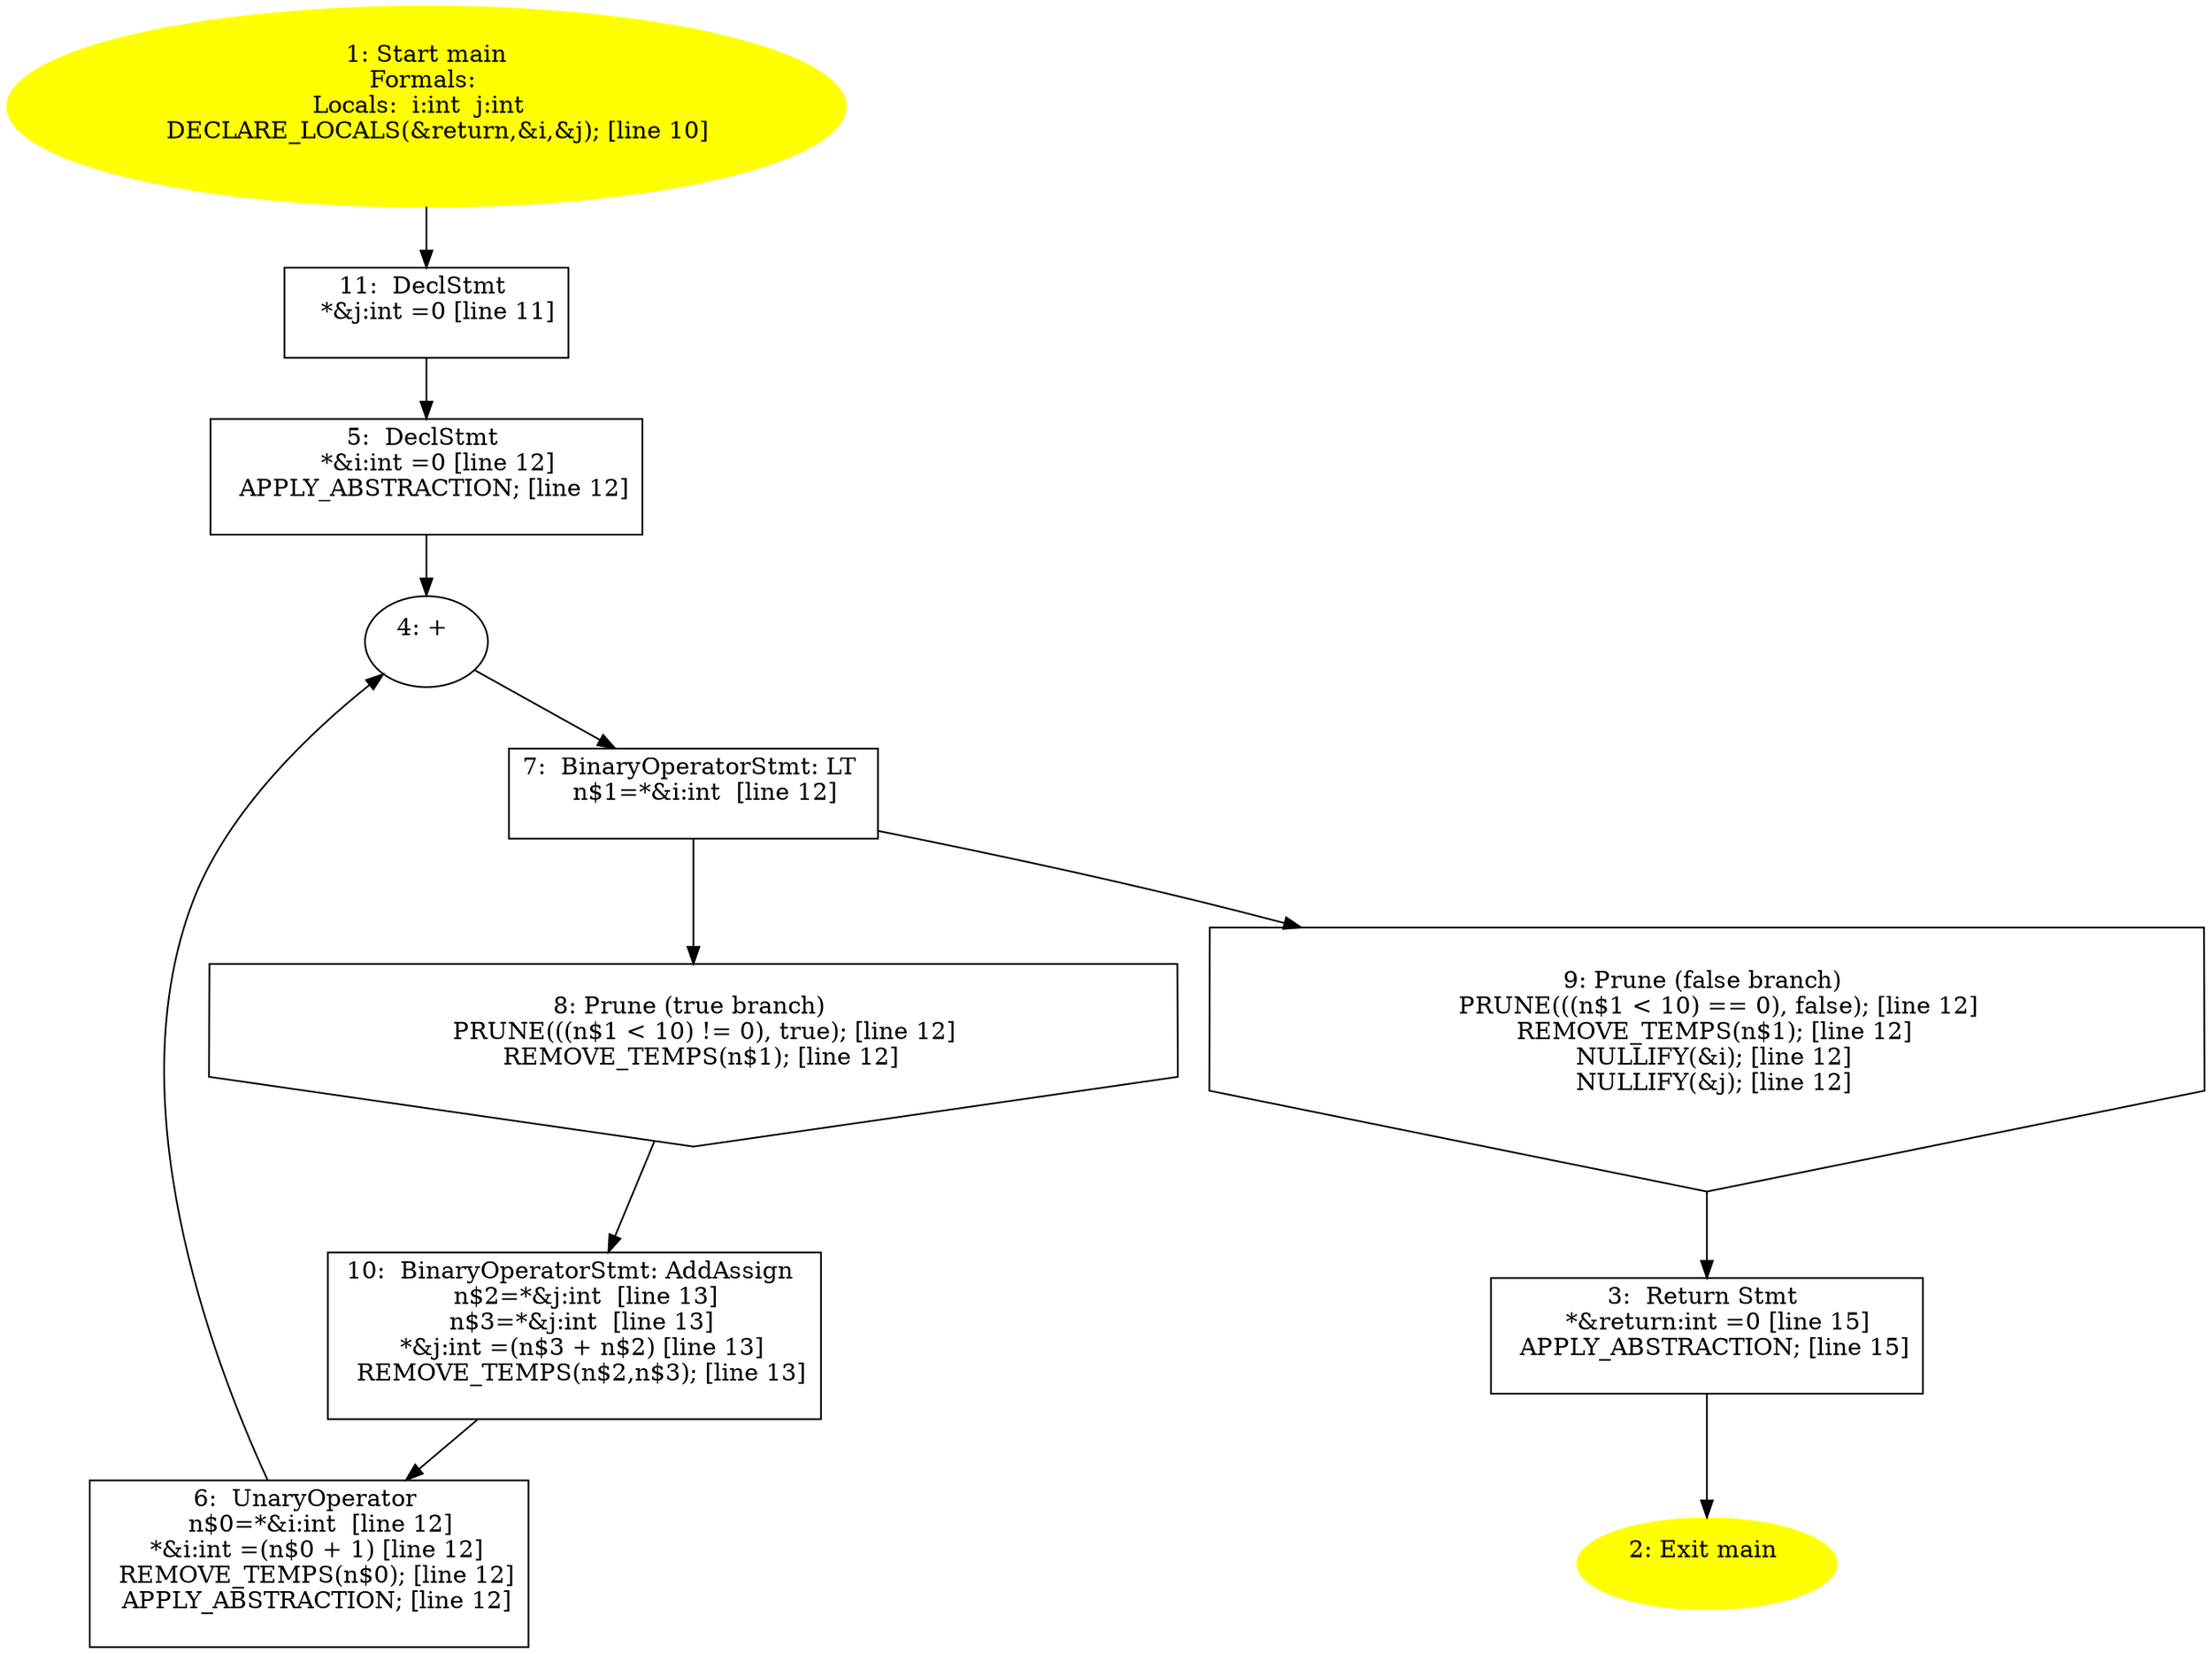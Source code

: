 /* @generated */
digraph iCFG {
11 [label="11:  DeclStmt \n   *&j:int =0 [line 11]\n " shape="box"]
	

	 11 -> 5 ;
10 [label="10:  BinaryOperatorStmt: AddAssign \n   n$2=*&j:int  [line 13]\n  n$3=*&j:int  [line 13]\n  *&j:int =(n$3 + n$2) [line 13]\n  REMOVE_TEMPS(n$2,n$3); [line 13]\n " shape="box"]
	

	 10 -> 6 ;
9 [label="9: Prune (false branch) \n   PRUNE(((n$1 < 10) == 0), false); [line 12]\n  REMOVE_TEMPS(n$1); [line 12]\n  NULLIFY(&i); [line 12]\n  NULLIFY(&j); [line 12]\n " shape="invhouse"]
	

	 9 -> 3 ;
8 [label="8: Prune (true branch) \n   PRUNE(((n$1 < 10) != 0), true); [line 12]\n  REMOVE_TEMPS(n$1); [line 12]\n " shape="invhouse"]
	

	 8 -> 10 ;
7 [label="7:  BinaryOperatorStmt: LT \n   n$1=*&i:int  [line 12]\n " shape="box"]
	

	 7 -> 8 ;
	 7 -> 9 ;
6 [label="6:  UnaryOperator \n   n$0=*&i:int  [line 12]\n  *&i:int =(n$0 + 1) [line 12]\n  REMOVE_TEMPS(n$0); [line 12]\n  APPLY_ABSTRACTION; [line 12]\n " shape="box"]
	

	 6 -> 4 ;
5 [label="5:  DeclStmt \n   *&i:int =0 [line 12]\n  APPLY_ABSTRACTION; [line 12]\n " shape="box"]
	

	 5 -> 4 ;
4 [label="4: + \n  " ]
	

	 4 -> 7 ;
3 [label="3:  Return Stmt \n   *&return:int =0 [line 15]\n  APPLY_ABSTRACTION; [line 15]\n " shape="box"]
	

	 3 -> 2 ;
2 [label="2: Exit main \n  " color=yellow style=filled]
	

1 [label="1: Start main\nFormals: \nLocals:  i:int  j:int  \n   DECLARE_LOCALS(&return,&i,&j); [line 10]\n " color=yellow style=filled]
	

	 1 -> 11 ;
}
